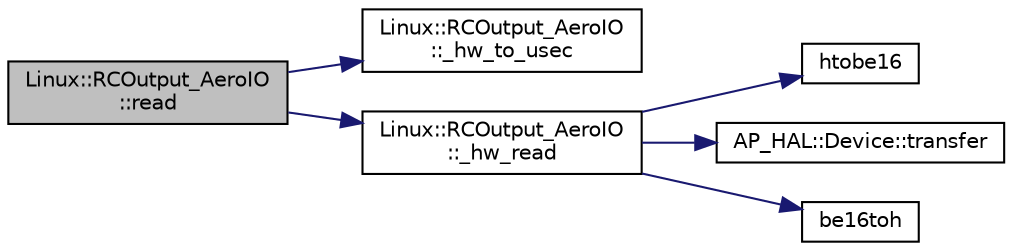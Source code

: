 digraph "Linux::RCOutput_AeroIO::read"
{
 // INTERACTIVE_SVG=YES
  edge [fontname="Helvetica",fontsize="10",labelfontname="Helvetica",labelfontsize="10"];
  node [fontname="Helvetica",fontsize="10",shape=record];
  rankdir="LR";
  Node1 [label="Linux::RCOutput_AeroIO\l::read",height=0.2,width=0.4,color="black", fillcolor="grey75", style="filled", fontcolor="black"];
  Node1 -> Node2 [color="midnightblue",fontsize="10",style="solid",fontname="Helvetica"];
  Node2 [label="Linux::RCOutput_AeroIO\l::_hw_to_usec",height=0.2,width=0.4,color="black", fillcolor="white", style="filled",URL="$classLinux_1_1RCOutput__AeroIO.html#a5ce40372d23ccd53a46162ff94172125"];
  Node1 -> Node3 [color="midnightblue",fontsize="10",style="solid",fontname="Helvetica"];
  Node3 [label="Linux::RCOutput_AeroIO\l::_hw_read",height=0.2,width=0.4,color="black", fillcolor="white", style="filled",URL="$classLinux_1_1RCOutput__AeroIO.html#aedb244d50a9ebfef538c7535f199a4cc"];
  Node3 -> Node4 [color="midnightblue",fontsize="10",style="solid",fontname="Helvetica"];
  Node4 [label="htobe16",height=0.2,width=0.4,color="black", fillcolor="white", style="filled",URL="$sparse-endian_8h.html#afeadfffc79afb9d2c017f0921b187204"];
  Node3 -> Node5 [color="midnightblue",fontsize="10",style="solid",fontname="Helvetica"];
  Node5 [label="AP_HAL::Device::transfer",height=0.2,width=0.4,color="black", fillcolor="white", style="filled",URL="$classAP__HAL_1_1Device.html#a2af24b5f93b678af718b65a606e538b0"];
  Node3 -> Node6 [color="midnightblue",fontsize="10",style="solid",fontname="Helvetica"];
  Node6 [label="be16toh",height=0.2,width=0.4,color="black", fillcolor="white", style="filled",URL="$sparse-endian_8h.html#a4460d76503583c1209bc0e78a5ccaefb"];
}
